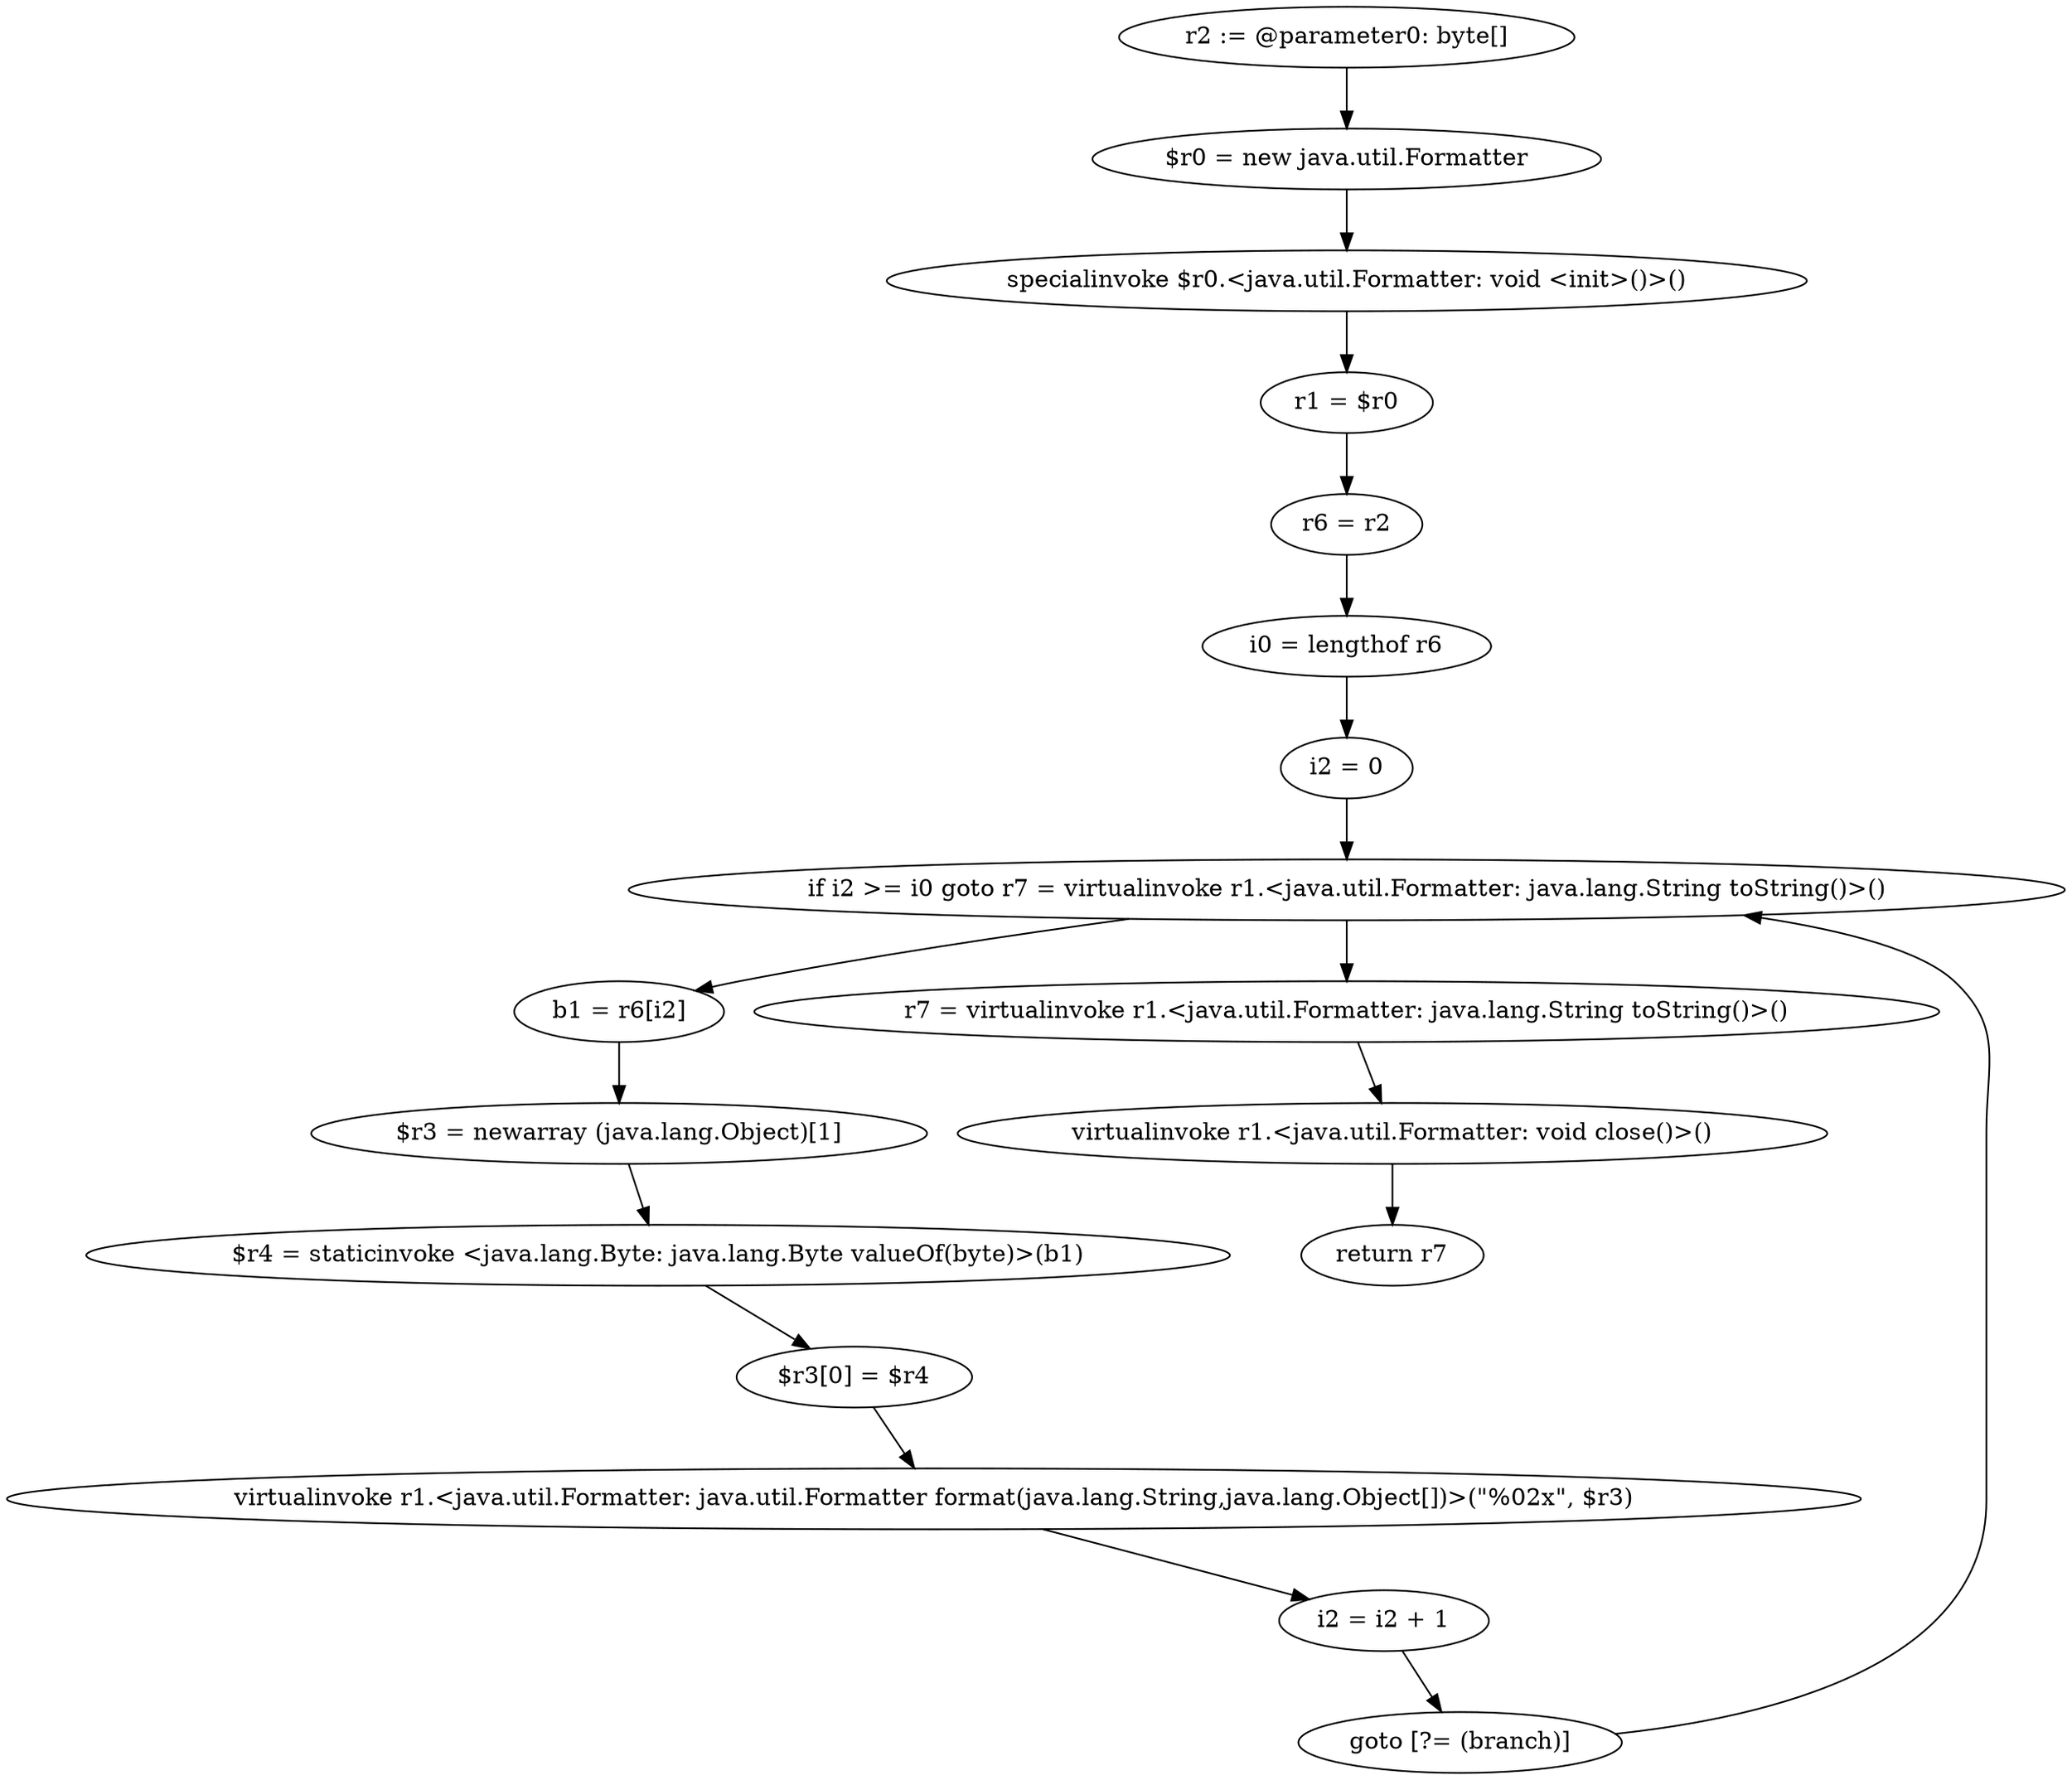 digraph "unitGraph" {
    "r2 := @parameter0: byte[]"
    "$r0 = new java.util.Formatter"
    "specialinvoke $r0.<java.util.Formatter: void <init>()>()"
    "r1 = $r0"
    "r6 = r2"
    "i0 = lengthof r6"
    "i2 = 0"
    "if i2 >= i0 goto r7 = virtualinvoke r1.<java.util.Formatter: java.lang.String toString()>()"
    "b1 = r6[i2]"
    "$r3 = newarray (java.lang.Object)[1]"
    "$r4 = staticinvoke <java.lang.Byte: java.lang.Byte valueOf(byte)>(b1)"
    "$r3[0] = $r4"
    "virtualinvoke r1.<java.util.Formatter: java.util.Formatter format(java.lang.String,java.lang.Object[])>(\"%02x\", $r3)"
    "i2 = i2 + 1"
    "goto [?= (branch)]"
    "r7 = virtualinvoke r1.<java.util.Formatter: java.lang.String toString()>()"
    "virtualinvoke r1.<java.util.Formatter: void close()>()"
    "return r7"
    "r2 := @parameter0: byte[]"->"$r0 = new java.util.Formatter";
    "$r0 = new java.util.Formatter"->"specialinvoke $r0.<java.util.Formatter: void <init>()>()";
    "specialinvoke $r0.<java.util.Formatter: void <init>()>()"->"r1 = $r0";
    "r1 = $r0"->"r6 = r2";
    "r6 = r2"->"i0 = lengthof r6";
    "i0 = lengthof r6"->"i2 = 0";
    "i2 = 0"->"if i2 >= i0 goto r7 = virtualinvoke r1.<java.util.Formatter: java.lang.String toString()>()";
    "if i2 >= i0 goto r7 = virtualinvoke r1.<java.util.Formatter: java.lang.String toString()>()"->"b1 = r6[i2]";
    "if i2 >= i0 goto r7 = virtualinvoke r1.<java.util.Formatter: java.lang.String toString()>()"->"r7 = virtualinvoke r1.<java.util.Formatter: java.lang.String toString()>()";
    "b1 = r6[i2]"->"$r3 = newarray (java.lang.Object)[1]";
    "$r3 = newarray (java.lang.Object)[1]"->"$r4 = staticinvoke <java.lang.Byte: java.lang.Byte valueOf(byte)>(b1)";
    "$r4 = staticinvoke <java.lang.Byte: java.lang.Byte valueOf(byte)>(b1)"->"$r3[0] = $r4";
    "$r3[0] = $r4"->"virtualinvoke r1.<java.util.Formatter: java.util.Formatter format(java.lang.String,java.lang.Object[])>(\"%02x\", $r3)";
    "virtualinvoke r1.<java.util.Formatter: java.util.Formatter format(java.lang.String,java.lang.Object[])>(\"%02x\", $r3)"->"i2 = i2 + 1";
    "i2 = i2 + 1"->"goto [?= (branch)]";
    "goto [?= (branch)]"->"if i2 >= i0 goto r7 = virtualinvoke r1.<java.util.Formatter: java.lang.String toString()>()";
    "r7 = virtualinvoke r1.<java.util.Formatter: java.lang.String toString()>()"->"virtualinvoke r1.<java.util.Formatter: void close()>()";
    "virtualinvoke r1.<java.util.Formatter: void close()>()"->"return r7";
}
